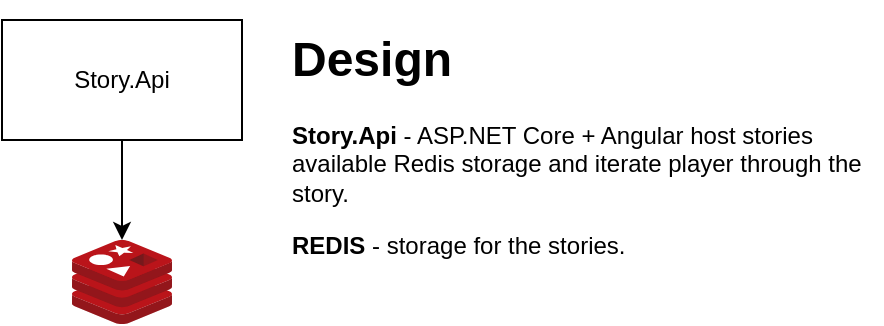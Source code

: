 <mxfile version="13.6.1" type="device"><diagram id="oWsbeViCVq5c3AtbocFF" name="Page-1"><mxGraphModel dx="1185" dy="1736" grid="1" gridSize="10" guides="1" tooltips="1" connect="1" arrows="1" fold="1" page="1" pageScale="1" pageWidth="850" pageHeight="1100" math="0" shadow="0"><root><mxCell id="0"/><mxCell id="1" parent="0"/><mxCell id="DtoCk7dITIAp17Lfc8rg-3" value="" style="edgeStyle=orthogonalEdgeStyle;rounded=0;orthogonalLoop=1;jettySize=auto;html=1;" edge="1" parent="1" source="DtoCk7dITIAp17Lfc8rg-1" target="DtoCk7dITIAp17Lfc8rg-4"><mxGeometry relative="1" as="geometry"><mxPoint x="-30" y="-1060" as="targetPoint"/></mxGeometry></mxCell><mxCell id="DtoCk7dITIAp17Lfc8rg-1" value="Story.Api" style="rounded=0;whiteSpace=wrap;html=1;" vertex="1" parent="1"><mxGeometry y="-1090" width="120" height="60" as="geometry"/></mxCell><mxCell id="DtoCk7dITIAp17Lfc8rg-4" value="" style="aspect=fixed;html=1;points=[];align=center;image;fontSize=12;image=img/lib/mscae/Cache_Redis_Product.svg;" vertex="1" parent="1"><mxGeometry x="35" y="-980" width="50" height="42" as="geometry"/></mxCell><mxCell id="DtoCk7dITIAp17Lfc8rg-5" value="&lt;h1&gt;Design&lt;/h1&gt;&lt;span style=&quot;text-align: center&quot;&gt;&lt;b&gt;Story.Api&lt;/b&gt;&amp;nbsp;&lt;/span&gt;&lt;span&gt;- ASP.NET Core + Angular host stories available Redis storage and iterate player through the story.&lt;/span&gt;&lt;span style=&quot;text-align: center&quot;&gt;&lt;br&gt;&lt;/span&gt;&lt;p&gt;&lt;b&gt;REDIS &lt;/b&gt;- storage for  the stories.&lt;/p&gt;" style="text;html=1;strokeColor=none;fillColor=none;spacing=5;spacingTop=-20;whiteSpace=wrap;overflow=hidden;rounded=0;" vertex="1" parent="1"><mxGeometry x="140" y="-1090" width="300" height="140" as="geometry"/></mxCell></root></mxGraphModel></diagram></mxfile>